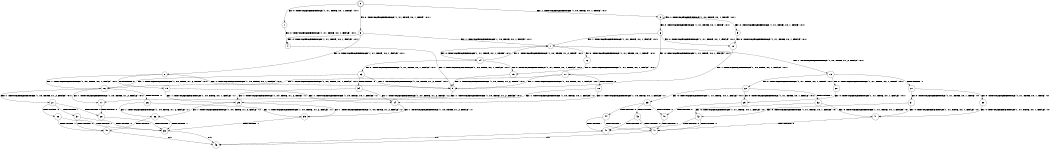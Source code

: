 digraph BCG {
size = "7, 10.5";
center = TRUE;
node [shape = circle];
0 [peripheries = 2];
0 -> 1 [label = "EX !0 !ATOMIC_EXCH_BRANCH (1, +1, TRUE, +0, 1, TRUE) !:0:1:"];
0 -> 2 [label = "EX !1 !ATOMIC_EXCH_BRANCH (1, +0, TRUE, +0, 1, TRUE) !:0:1:"];
0 -> 3 [label = "EX !0 !ATOMIC_EXCH_BRANCH (1, +1, TRUE, +0, 1, TRUE) !:0:1:"];
1 -> 4 [label = "EX !0 !ATOMIC_EXCH_BRANCH (1, +1, TRUE, +0, 1, FALSE) !:0:1:"];
2 -> 5 [label = "EX !0 !ATOMIC_EXCH_BRANCH (1, +1, TRUE, +0, 1, TRUE) !:0:1:"];
2 -> 6 [label = "EX !0 !ATOMIC_EXCH_BRANCH (1, +1, TRUE, +0, 1, TRUE) !:0:1:"];
2 -> 2 [label = "EX !1 !ATOMIC_EXCH_BRANCH (1, +0, TRUE, +0, 1, TRUE) !:0:1:"];
3 -> 4 [label = "EX !0 !ATOMIC_EXCH_BRANCH (1, +1, TRUE, +0, 1, FALSE) !:0:1:"];
3 -> 7 [label = "EX !1 !ATOMIC_EXCH_BRANCH (1, +0, TRUE, +0, 1, FALSE) !:0:1:"];
3 -> 8 [label = "EX !0 !ATOMIC_EXCH_BRANCH (1, +1, TRUE, +0, 1, FALSE) !:0:1:"];
4 -> 9 [label = "EX !1 !ATOMIC_EXCH_BRANCH (1, +0, TRUE, +0, 1, FALSE) !:0:1:"];
5 -> 10 [label = "EX !0 !ATOMIC_EXCH_BRANCH (1, +1, TRUE, +0, 1, FALSE) !:0:1:"];
6 -> 10 [label = "EX !0 !ATOMIC_EXCH_BRANCH (1, +1, TRUE, +0, 1, FALSE) !:0:1:"];
6 -> 7 [label = "EX !1 !ATOMIC_EXCH_BRANCH (1, +0, TRUE, +0, 1, FALSE) !:0:1:"];
6 -> 11 [label = "EX !0 !ATOMIC_EXCH_BRANCH (1, +1, TRUE, +0, 1, FALSE) !:0:1:"];
7 -> 12 [label = "EX !0 !ATOMIC_EXCH_BRANCH (1, +1, TRUE, +0, 1, TRUE) !:0:1:"];
7 -> 13 [label = "EX !1 !ATOMIC_EXCH_BRANCH (1, +0, TRUE, +1, 2, FALSE) !:0:1:"];
7 -> 14 [label = "EX !0 !ATOMIC_EXCH_BRANCH (1, +1, TRUE, +0, 1, TRUE) !:0:1:"];
8 -> 9 [label = "EX !1 !ATOMIC_EXCH_BRANCH (1, +0, TRUE, +0, 1, FALSE) !:0:1:"];
8 -> 15 [label = "TERMINATE !0"];
8 -> 16 [label = "EX !1 !ATOMIC_EXCH_BRANCH (1, +0, TRUE, +0, 1, FALSE) !:0:1:"];
9 -> 17 [label = "EX !1 !ATOMIC_EXCH_BRANCH (1, +0, TRUE, +1, 2, FALSE) !:0:1:"];
10 -> 9 [label = "EX !1 !ATOMIC_EXCH_BRANCH (1, +0, TRUE, +0, 1, FALSE) !:0:1:"];
11 -> 9 [label = "EX !1 !ATOMIC_EXCH_BRANCH (1, +0, TRUE, +0, 1, FALSE) !:0:1:"];
11 -> 18 [label = "TERMINATE !0"];
11 -> 16 [label = "EX !1 !ATOMIC_EXCH_BRANCH (1, +0, TRUE, +0, 1, FALSE) !:0:1:"];
12 -> 19 [label = "EX !0 !ATOMIC_EXCH_BRANCH (1, +1, TRUE, +0, 1, FALSE) !:0:1:"];
13 -> 20 [label = "EX !0 !ATOMIC_EXCH_BRANCH (1, +1, TRUE, +0, 1, TRUE) !:0:1:"];
13 -> 21 [label = "TERMINATE !1"];
13 -> 22 [label = "EX !0 !ATOMIC_EXCH_BRANCH (1, +1, TRUE, +0, 1, TRUE) !:0:1:"];
14 -> 19 [label = "EX !0 !ATOMIC_EXCH_BRANCH (1, +1, TRUE, +0, 1, FALSE) !:0:1:"];
14 -> 7 [label = "EX !1 !ATOMIC_EXCH_BRANCH (1, +0, TRUE, +1, 2, TRUE) !:0:1:"];
14 -> 23 [label = "EX !0 !ATOMIC_EXCH_BRANCH (1, +1, TRUE, +0, 1, FALSE) !:0:1:"];
15 -> 24 [label = "EX !1 !ATOMIC_EXCH_BRANCH (1, +0, TRUE, +0, 1, FALSE) !:1:"];
15 -> 25 [label = "EX !1 !ATOMIC_EXCH_BRANCH (1, +0, TRUE, +0, 1, FALSE) !:1:"];
16 -> 17 [label = "EX !1 !ATOMIC_EXCH_BRANCH (1, +0, TRUE, +1, 2, FALSE) !:0:1:"];
16 -> 26 [label = "TERMINATE !0"];
16 -> 27 [label = "EX !1 !ATOMIC_EXCH_BRANCH (1, +0, TRUE, +1, 2, FALSE) !:0:1:"];
17 -> 28 [label = "TERMINATE !0"];
18 -> 24 [label = "EX !1 !ATOMIC_EXCH_BRANCH (1, +0, TRUE, +0, 1, FALSE) !:1:"];
18 -> 25 [label = "EX !1 !ATOMIC_EXCH_BRANCH (1, +0, TRUE, +0, 1, FALSE) !:1:"];
19 -> 9 [label = "EX !1 !ATOMIC_EXCH_BRANCH (1, +0, TRUE, +1, 2, TRUE) !:0:1:"];
20 -> 29 [label = "EX !0 !ATOMIC_EXCH_BRANCH (1, +1, TRUE, +0, 1, FALSE) !:0:1:"];
21 -> 30 [label = "EX !0 !ATOMIC_EXCH_BRANCH (1, +1, TRUE, +0, 1, TRUE) !:0:"];
21 -> 31 [label = "EX !0 !ATOMIC_EXCH_BRANCH (1, +1, TRUE, +0, 1, TRUE) !:0:"];
22 -> 29 [label = "EX !0 !ATOMIC_EXCH_BRANCH (1, +1, TRUE, +0, 1, FALSE) !:0:1:"];
22 -> 32 [label = "TERMINATE !1"];
22 -> 33 [label = "EX !0 !ATOMIC_EXCH_BRANCH (1, +1, TRUE, +0, 1, FALSE) !:0:1:"];
23 -> 9 [label = "EX !1 !ATOMIC_EXCH_BRANCH (1, +0, TRUE, +1, 2, TRUE) !:0:1:"];
23 -> 34 [label = "TERMINATE !0"];
23 -> 16 [label = "EX !1 !ATOMIC_EXCH_BRANCH (1, +0, TRUE, +1, 2, TRUE) !:0:1:"];
24 -> 35 [label = "EX !1 !ATOMIC_EXCH_BRANCH (1, +0, TRUE, +1, 2, FALSE) !:1:"];
25 -> 35 [label = "EX !1 !ATOMIC_EXCH_BRANCH (1, +0, TRUE, +1, 2, FALSE) !:1:"];
25 -> 36 [label = "EX !1 !ATOMIC_EXCH_BRANCH (1, +0, TRUE, +1, 2, FALSE) !:1:"];
26 -> 35 [label = "EX !1 !ATOMIC_EXCH_BRANCH (1, +0, TRUE, +1, 2, FALSE) !:1:"];
26 -> 36 [label = "EX !1 !ATOMIC_EXCH_BRANCH (1, +0, TRUE, +1, 2, FALSE) !:1:"];
27 -> 28 [label = "TERMINATE !0"];
27 -> 37 [label = "TERMINATE !1"];
27 -> 38 [label = "TERMINATE !0"];
28 -> 39 [label = "TERMINATE !1"];
29 -> 40 [label = "TERMINATE !0"];
30 -> 41 [label = "EX !0 !ATOMIC_EXCH_BRANCH (1, +1, TRUE, +0, 1, FALSE) !:0:"];
31 -> 41 [label = "EX !0 !ATOMIC_EXCH_BRANCH (1, +1, TRUE, +0, 1, FALSE) !:0:"];
31 -> 42 [label = "EX !0 !ATOMIC_EXCH_BRANCH (1, +1, TRUE, +0, 1, FALSE) !:0:"];
32 -> 41 [label = "EX !0 !ATOMIC_EXCH_BRANCH (1, +1, TRUE, +0, 1, FALSE) !:0:"];
32 -> 42 [label = "EX !0 !ATOMIC_EXCH_BRANCH (1, +1, TRUE, +0, 1, FALSE) !:0:"];
33 -> 40 [label = "TERMINATE !0"];
33 -> 43 [label = "TERMINATE !1"];
33 -> 44 [label = "TERMINATE !0"];
34 -> 24 [label = "EX !1 !ATOMIC_EXCH_BRANCH (1, +0, TRUE, +1, 2, TRUE) !:1:"];
34 -> 25 [label = "EX !1 !ATOMIC_EXCH_BRANCH (1, +0, TRUE, +1, 2, TRUE) !:1:"];
35 -> 39 [label = "TERMINATE !1"];
36 -> 39 [label = "TERMINATE !1"];
36 -> 45 [label = "TERMINATE !1"];
37 -> 39 [label = "TERMINATE !0"];
37 -> 45 [label = "TERMINATE !0"];
38 -> 39 [label = "TERMINATE !1"];
38 -> 45 [label = "TERMINATE !1"];
39 -> 46 [label = "exit"];
40 -> 47 [label = "TERMINATE !1"];
41 -> 47 [label = "TERMINATE !0"];
42 -> 47 [label = "TERMINATE !0"];
42 -> 48 [label = "TERMINATE !0"];
43 -> 47 [label = "TERMINATE !0"];
43 -> 48 [label = "TERMINATE !0"];
44 -> 47 [label = "TERMINATE !1"];
44 -> 48 [label = "TERMINATE !1"];
45 -> 46 [label = "exit"];
47 -> 46 [label = "exit"];
48 -> 46 [label = "exit"];
}
